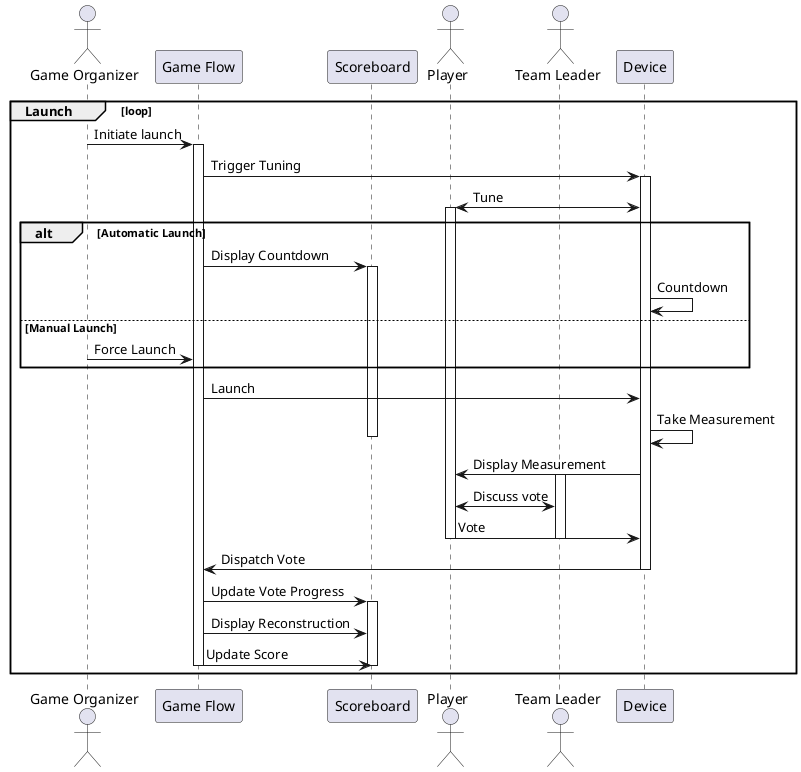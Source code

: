 @startuml Game
actor "Game Organizer" as GO

participant "Game Flow" as GF
participant "Scoreboard" as SC

actor Player as PL
actor "Team Leader" as TL
participant "Device" as DV

group Launch [loop]
    GO -> GF : Initiate launch
    activate GF


    GF ->  DV : Trigger Tuning
    activate DV
    PL <-> DV : Tune
    activate PL
    
    alt Automatic Launch
        GF -> SC : Display Countdown
        activate SC
        DV -> DV : Countdown
    else Manual Launch
        GO -> GF : Force Launch
    end
    GF -> DV : Launch
    DV -> DV : Take Measurement
    deactivate SC
 
    DV -> PL : Display Measurement

    activate TL
    PL <-> TL : Discuss vote

    PL -> DV : Vote
    deactivate PL
    deactivate TL
    
    DV -> GF : Dispatch Vote
    deactivate DV

    GF -> SC : Update Vote Progress

    
    activate SC
    GF -> SC : Display Reconstruction

    GF-> SC : Update Score

    deactivate GF
    deactivate SC
end


@enduml